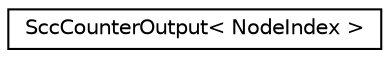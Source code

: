 digraph "Graphical Class Hierarchy"
{
 // LATEX_PDF_SIZE
  edge [fontname="Helvetica",fontsize="10",labelfontname="Helvetica",labelfontsize="10"];
  node [fontname="Helvetica",fontsize="10",shape=record];
  rankdir="LR";
  Node0 [label="SccCounterOutput\< NodeIndex \>",height=0.2,width=0.4,color="black", fillcolor="white", style="filled",URL="$struct_scc_counter_output.html",tooltip=" "];
}
